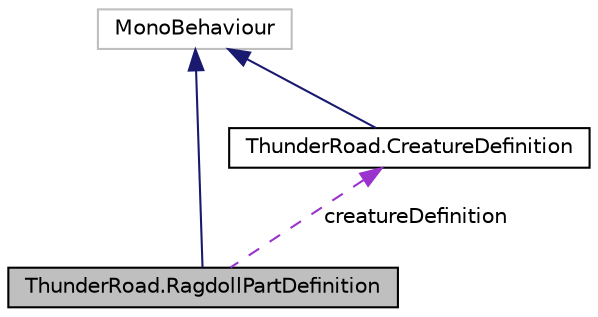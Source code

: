 digraph "ThunderRoad.RagdollPartDefinition"
{
 // LATEX_PDF_SIZE
  edge [fontname="Helvetica",fontsize="10",labelfontname="Helvetica",labelfontsize="10"];
  node [fontname="Helvetica",fontsize="10",shape=record];
  Node1 [label="ThunderRoad.RagdollPartDefinition",height=0.2,width=0.4,color="black", fillcolor="grey75", style="filled", fontcolor="black",tooltip="Class RagdollPartDefinition. Implements the UnityEngine.MonoBehaviour"];
  Node2 -> Node1 [dir="back",color="midnightblue",fontsize="10",style="solid",fontname="Helvetica"];
  Node2 [label="MonoBehaviour",height=0.2,width=0.4,color="grey75", fillcolor="white", style="filled",tooltip=" "];
  Node3 -> Node1 [dir="back",color="darkorchid3",fontsize="10",style="dashed",label=" creatureDefinition" ,fontname="Helvetica"];
  Node3 [label="ThunderRoad.CreatureDefinition",height=0.2,width=0.4,color="black", fillcolor="white", style="filled",URL="$class_thunder_road_1_1_creature_definition.html",tooltip="Class CreatureDefinition. Implements the UnityEngine.MonoBehaviour"];
  Node2 -> Node3 [dir="back",color="midnightblue",fontsize="10",style="solid",fontname="Helvetica"];
}
